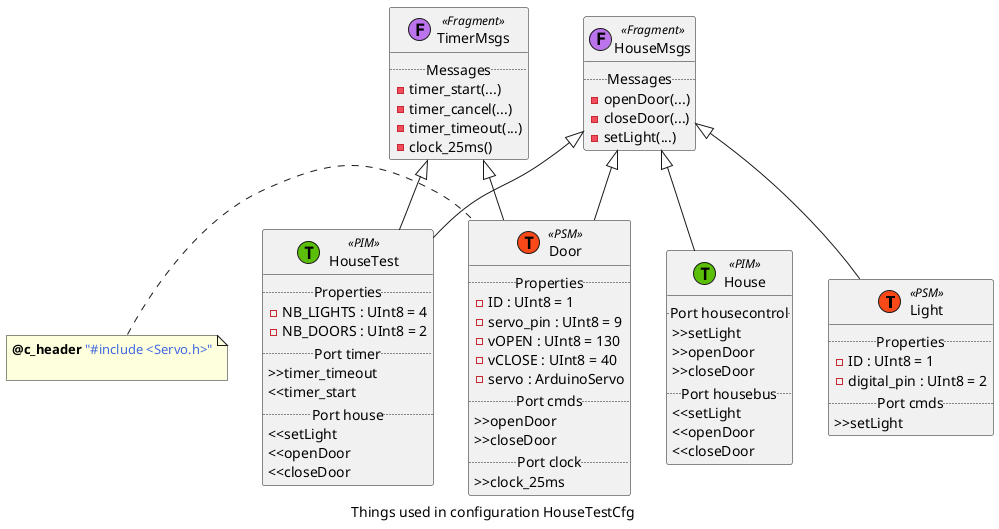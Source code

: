 @startuml
caption Things used in configuration HouseTestCfg
class Light <<(T,#F94918)PSM>> {
..Properties..
-ID : UInt8 = 1
-digital_pin : UInt8 = 2
..Port cmds..
>>setLight
}
class HouseMsgs <<(F,#BC74ED)Fragment>> {
..Messages..
-openDoor(...)
-closeDoor(...)
-setLight(...)
}
class Door <<(T,#F94918)PSM>> {
..Properties..
-ID : UInt8 = 1
-servo_pin : UInt8 = 9
-vOPEN : UInt8 = 130
-vCLOSE : UInt8 = 40
-servo : ArduinoServo
..Port cmds..
>>openDoor
>>closeDoor
..Port clock..
>>clock_25ms
}
note left of Door : <b>@c_header</b> <color:royalBlue>"#include <Servo.h>"</color>\n
class TimerMsgs <<(F,#BC74ED)Fragment>> {
..Messages..
-timer_start(...)
-timer_cancel(...)
-timer_timeout(...)
-clock_25ms()
}
class HouseTest <<(T,#5BBF09)PIM>> {
..Properties..
-NB_LIGHTS : UInt8 = 4
-NB_DOORS : UInt8 = 2
..Port timer..
>>timer_timeout
<<timer_start
..Port house..
<<setLight
<<openDoor
<<closeDoor
}
class House <<(T,#5BBF09)PIM>> {
..Port housecontrol..
>>setLight
>>openDoor
>>closeDoor
..Port housebus..
<<setLight
<<openDoor
<<closeDoor
}
HouseMsgs <|-- Light
HouseMsgs <|-- Door
TimerMsgs <|-- Door
HouseMsgs <|-- HouseTest
TimerMsgs <|-- HouseTest
HouseMsgs <|-- House
@enduml